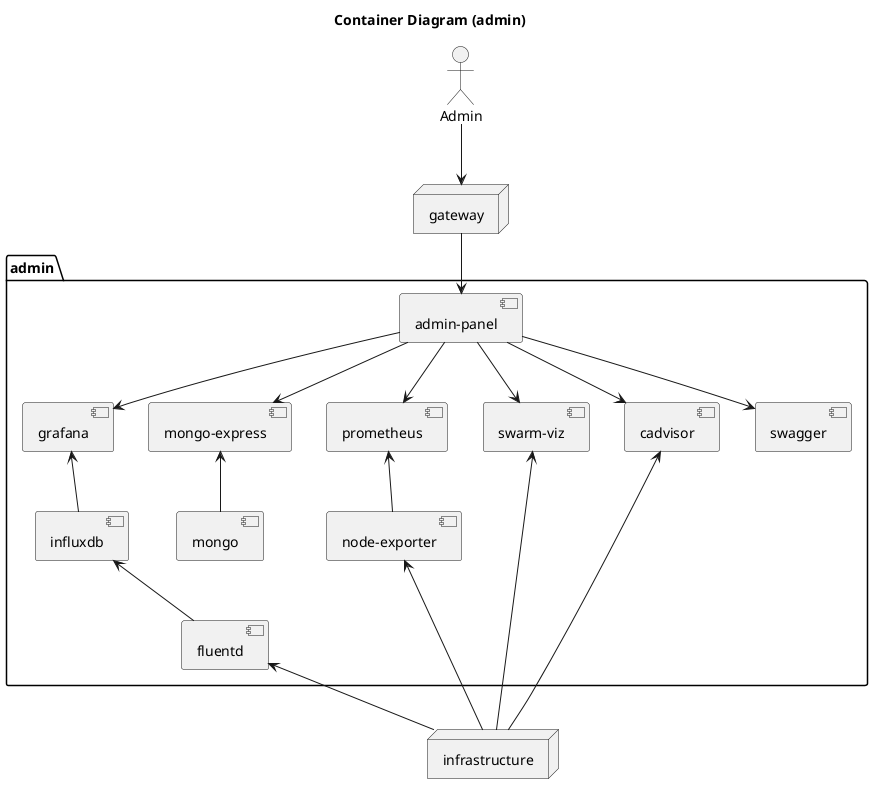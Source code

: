 @startuml

title Container Diagram (admin)

actor Admin
node gateway
node infrastructure

package "admin" {
  [admin-panel]
  [cadvisor]
  [fluentd]
  [grafana]
  [influxdb]
  [node-exporter]
  [prometheus]
  [swagger]
  [swarm-viz]
  [mongo-express]
  [mongo]
}

Admin --> [gateway]
[gateway] --> [admin-panel]
[admin-panel] --> [swarm-viz]
[admin-panel] --> [cadvisor]
[admin-panel] --> [prometheus]
[admin-panel] --> [grafana]
[admin-panel] --> [swagger]
[admin-panel] --> [mongo-express]
[fluentd] -up-> [influxdb]
[influxdb] -up-> [grafana]
[mongo] -up-> [mongo-express]
[node-exporter] -up-> [prometheus]
infrastructure -up-> [fluentd]
infrastructure -up-> [cadvisor]
infrastructure -up-> [swarm-viz]
infrastructure -up-> [node-exporter]
@enduml
